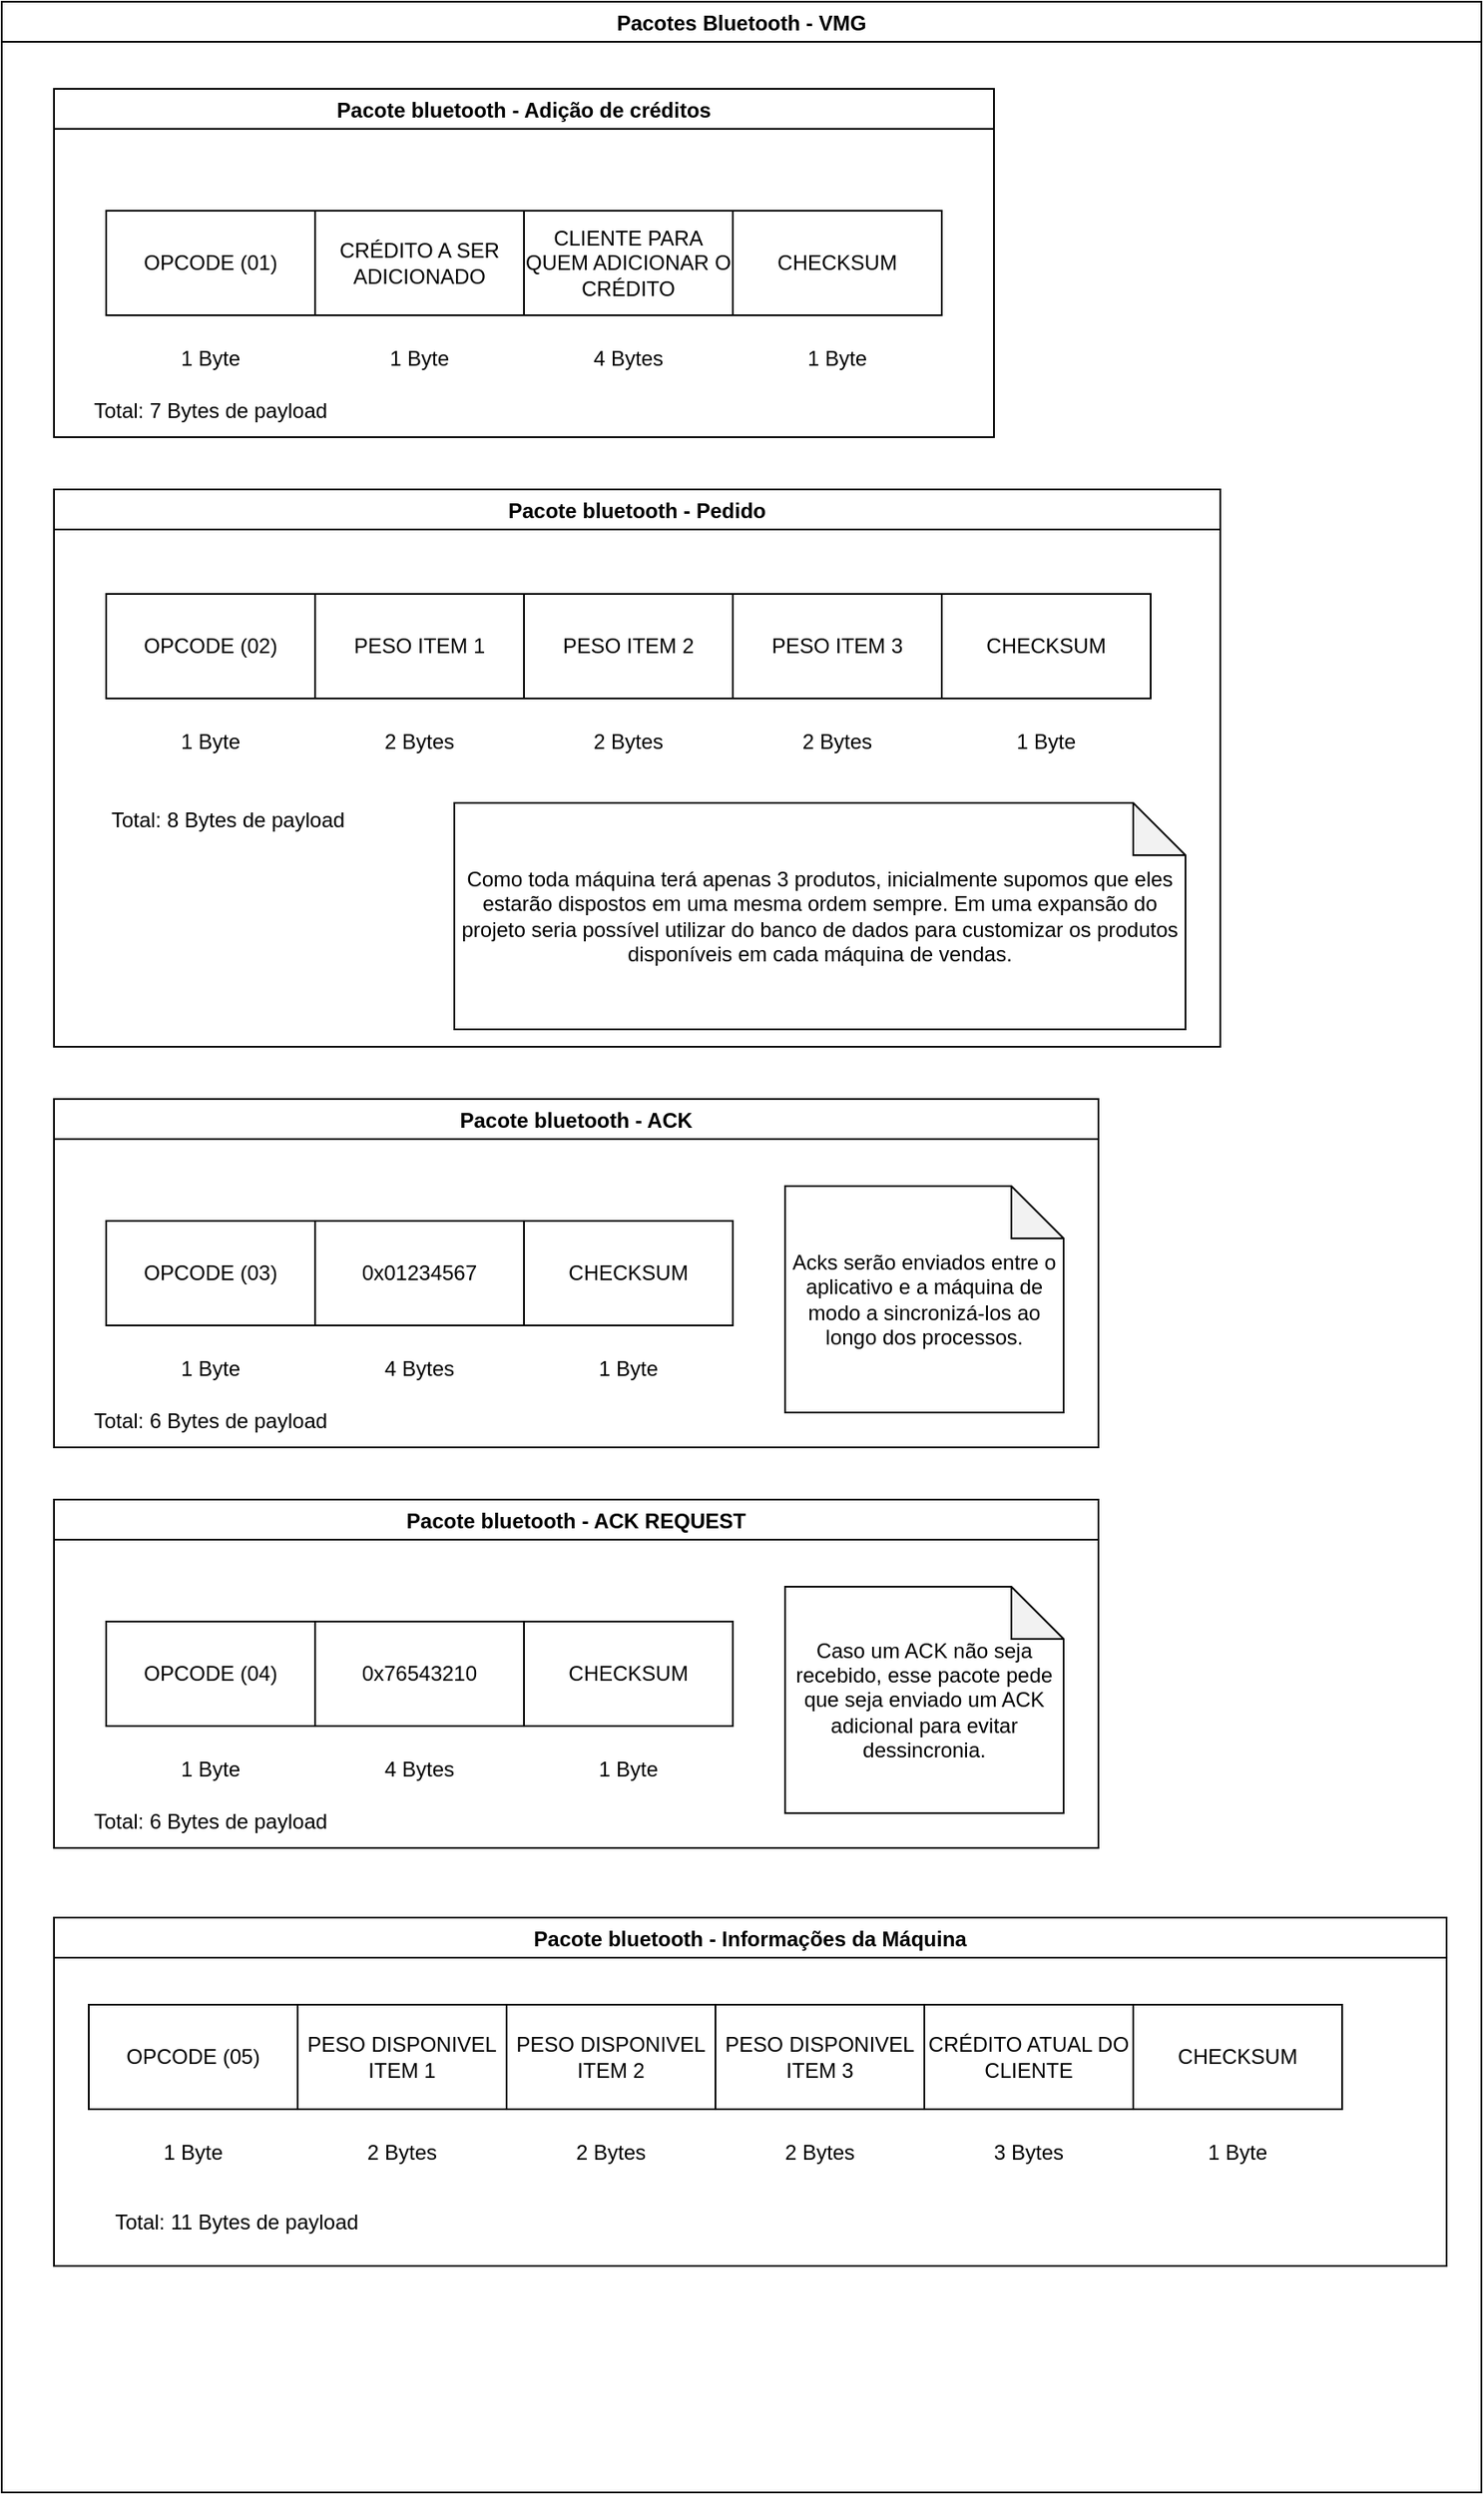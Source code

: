 <mxfile version="17.4.2" type="device"><diagram id="2KYZNR9nKg3js0D-JY5m" name="Page-1"><mxGraphModel dx="2122" dy="1615" grid="1" gridSize="10" guides="1" tooltips="1" connect="1" arrows="1" fold="1" page="1" pageScale="1" pageWidth="700" pageHeight="750" math="0" shadow="0"><root><mxCell id="0"/><mxCell id="1" parent="0"/><mxCell id="A_6qMOfjfYT9CLOdul4R-1" value="OPCODE (02)" style="rounded=0;whiteSpace=wrap;html=1;" parent="1" vertex="1"><mxGeometry x="50" y="230" width="120" height="60" as="geometry"/></mxCell><mxCell id="A_6qMOfjfYT9CLOdul4R-2" value="PESO ITEM 1" style="rounded=0;whiteSpace=wrap;html=1;" parent="1" vertex="1"><mxGeometry x="170" y="230" width="120" height="60" as="geometry"/></mxCell><mxCell id="A_6qMOfjfYT9CLOdul4R-3" value="PESO ITEM 2" style="rounded=0;whiteSpace=wrap;html=1;" parent="1" vertex="1"><mxGeometry x="290" y="230" width="120" height="60" as="geometry"/></mxCell><mxCell id="A_6qMOfjfYT9CLOdul4R-4" value="PESO ITEM 3" style="rounded=0;whiteSpace=wrap;html=1;" parent="1" vertex="1"><mxGeometry x="410" y="230" width="120" height="60" as="geometry"/></mxCell><mxCell id="A_6qMOfjfYT9CLOdul4R-5" value="CHECKSUM" style="rounded=0;whiteSpace=wrap;html=1;" parent="1" vertex="1"><mxGeometry x="530" y="230" width="120" height="60" as="geometry"/></mxCell><mxCell id="A_6qMOfjfYT9CLOdul4R-6" value="Pacote bluetooth - Pedido" style="swimlane;" parent="1" vertex="1"><mxGeometry x="20" y="170" width="670" height="320" as="geometry"/></mxCell><mxCell id="A_6qMOfjfYT9CLOdul4R-7" value="1 Byte" style="text;html=1;strokeColor=none;fillColor=none;align=center;verticalAlign=middle;whiteSpace=wrap;rounded=0;" parent="A_6qMOfjfYT9CLOdul4R-6" vertex="1"><mxGeometry x="60" y="130" width="60" height="30" as="geometry"/></mxCell><mxCell id="A_6qMOfjfYT9CLOdul4R-8" value="2 Bytes" style="text;html=1;strokeColor=none;fillColor=none;align=center;verticalAlign=middle;whiteSpace=wrap;rounded=0;" parent="A_6qMOfjfYT9CLOdul4R-6" vertex="1"><mxGeometry x="180" y="130" width="60" height="30" as="geometry"/></mxCell><mxCell id="A_6qMOfjfYT9CLOdul4R-9" value="2 Bytes" style="text;html=1;strokeColor=none;fillColor=none;align=center;verticalAlign=middle;whiteSpace=wrap;rounded=0;" parent="A_6qMOfjfYT9CLOdul4R-6" vertex="1"><mxGeometry x="300" y="130" width="60" height="30" as="geometry"/></mxCell><mxCell id="A_6qMOfjfYT9CLOdul4R-10" value="2 Bytes" style="text;html=1;strokeColor=none;fillColor=none;align=center;verticalAlign=middle;whiteSpace=wrap;rounded=0;" parent="A_6qMOfjfYT9CLOdul4R-6" vertex="1"><mxGeometry x="420" y="130" width="60" height="30" as="geometry"/></mxCell><mxCell id="A_6qMOfjfYT9CLOdul4R-11" value="1 Byte" style="text;html=1;strokeColor=none;fillColor=none;align=center;verticalAlign=middle;whiteSpace=wrap;rounded=0;" parent="A_6qMOfjfYT9CLOdul4R-6" vertex="1"><mxGeometry x="540" y="130" width="60" height="30" as="geometry"/></mxCell><mxCell id="A_6qMOfjfYT9CLOdul4R-12" value="Total: 8 Bytes de payload" style="text;html=1;strokeColor=none;fillColor=none;align=center;verticalAlign=middle;whiteSpace=wrap;rounded=0;" parent="A_6qMOfjfYT9CLOdul4R-6" vertex="1"><mxGeometry x="30" y="175" width="140" height="30" as="geometry"/></mxCell><mxCell id="A_6qMOfjfYT9CLOdul4R-13" value="Como toda máquina terá apenas 3 produtos, inicialmente supomos que eles estarão dispostos em uma mesma ordem sempre. Em uma expansão do projeto seria possível utilizar do banco de dados para customizar os produtos disponíveis em cada máquina de vendas." style="shape=note;whiteSpace=wrap;html=1;backgroundOutline=1;darkOpacity=0.05;" parent="A_6qMOfjfYT9CLOdul4R-6" vertex="1"><mxGeometry x="230" y="180" width="420" height="130" as="geometry"/></mxCell><mxCell id="A_6qMOfjfYT9CLOdul4R-18" value="Pacote bluetooth - Adição de créditos" style="swimlane;" parent="1" vertex="1"><mxGeometry x="20" y="-60" width="540" height="200" as="geometry"/></mxCell><mxCell id="A_6qMOfjfYT9CLOdul4R-14" value="OPCODE (01)" style="rounded=0;whiteSpace=wrap;html=1;" parent="A_6qMOfjfYT9CLOdul4R-18" vertex="1"><mxGeometry x="30" y="70" width="120" height="60" as="geometry"/></mxCell><mxCell id="A_6qMOfjfYT9CLOdul4R-15" value="CRÉDITO A SER ADICIONADO" style="rounded=0;whiteSpace=wrap;html=1;" parent="A_6qMOfjfYT9CLOdul4R-18" vertex="1"><mxGeometry x="150" y="70" width="120" height="60" as="geometry"/></mxCell><mxCell id="A_6qMOfjfYT9CLOdul4R-16" value="CLIENTE PARA QUEM ADICIONAR O CRÉDITO&lt;span style=&quot;color: rgba(0 , 0 , 0 , 0) ; font-family: monospace ; font-size: 0px&quot;&gt;%3CmxGraphModel%3E%3Croot%3E%3CmxCell%20id%3D%220%22%2F%3E%3CmxCell%20id%3D%221%22%20parent%3D%220%22%2F%3E%3CmxCell%20id%3D%222%22%20value%3D%22CR%C3%89DITO%20A%20SER%20ADICIONADO%22%20style%3D%22rounded%3D0%3BwhiteSpace%3Dwrap%3Bhtml%3D1%3B%22%20vertex%3D%221%22%20parent%3D%221%22%3E%3CmxGeometry%20x%3D%22160%22%20y%3D%2210%22%20width%3D%22120%22%20height%3D%2260%22%20as%3D%22geometry%22%2F%3E%3C%2FmxCell%3E%3C%2Froot%3E%3C%2FmxGraphModel%3E&lt;/span&gt;" style="rounded=0;whiteSpace=wrap;html=1;" parent="A_6qMOfjfYT9CLOdul4R-18" vertex="1"><mxGeometry x="270" y="70" width="120" height="60" as="geometry"/></mxCell><mxCell id="A_6qMOfjfYT9CLOdul4R-17" value="CHECKSUM" style="rounded=0;whiteSpace=wrap;html=1;" parent="A_6qMOfjfYT9CLOdul4R-18" vertex="1"><mxGeometry x="390" y="70" width="120" height="60" as="geometry"/></mxCell><mxCell id="A_6qMOfjfYT9CLOdul4R-19" value="1 Byte" style="text;html=1;strokeColor=none;fillColor=none;align=center;verticalAlign=middle;whiteSpace=wrap;rounded=0;" parent="A_6qMOfjfYT9CLOdul4R-18" vertex="1"><mxGeometry x="60" y="140" width="60" height="30" as="geometry"/></mxCell><mxCell id="A_6qMOfjfYT9CLOdul4R-20" value="1 Byte" style="text;html=1;strokeColor=none;fillColor=none;align=center;verticalAlign=middle;whiteSpace=wrap;rounded=0;" parent="A_6qMOfjfYT9CLOdul4R-18" vertex="1"><mxGeometry x="180" y="140" width="60" height="30" as="geometry"/></mxCell><mxCell id="A_6qMOfjfYT9CLOdul4R-21" value="4 Bytes" style="text;html=1;strokeColor=none;fillColor=none;align=center;verticalAlign=middle;whiteSpace=wrap;rounded=0;" parent="A_6qMOfjfYT9CLOdul4R-18" vertex="1"><mxGeometry x="300" y="140" width="60" height="30" as="geometry"/></mxCell><mxCell id="A_6qMOfjfYT9CLOdul4R-22" value="1 Byte" style="text;html=1;strokeColor=none;fillColor=none;align=center;verticalAlign=middle;whiteSpace=wrap;rounded=0;" parent="A_6qMOfjfYT9CLOdul4R-18" vertex="1"><mxGeometry x="420" y="140" width="60" height="30" as="geometry"/></mxCell><mxCell id="A_6qMOfjfYT9CLOdul4R-23" value="Total: 7 Bytes de payload" style="text;html=1;strokeColor=none;fillColor=none;align=center;verticalAlign=middle;whiteSpace=wrap;rounded=0;" parent="A_6qMOfjfYT9CLOdul4R-18" vertex="1"><mxGeometry x="20" y="170" width="140" height="30" as="geometry"/></mxCell><mxCell id="A_6qMOfjfYT9CLOdul4R-24" value="Pacote bluetooth - ACK" style="swimlane;" parent="1" vertex="1"><mxGeometry x="20" y="520" width="600" height="200" as="geometry"/></mxCell><mxCell id="A_6qMOfjfYT9CLOdul4R-25" value="OPCODE (03)" style="rounded=0;whiteSpace=wrap;html=1;" parent="A_6qMOfjfYT9CLOdul4R-24" vertex="1"><mxGeometry x="30" y="70" width="120" height="60" as="geometry"/></mxCell><mxCell id="A_6qMOfjfYT9CLOdul4R-26" value="0x01234567" style="rounded=0;whiteSpace=wrap;html=1;" parent="A_6qMOfjfYT9CLOdul4R-24" vertex="1"><mxGeometry x="150" y="70" width="120" height="60" as="geometry"/></mxCell><mxCell id="A_6qMOfjfYT9CLOdul4R-28" value="CHECKSUM" style="rounded=0;whiteSpace=wrap;html=1;" parent="A_6qMOfjfYT9CLOdul4R-24" vertex="1"><mxGeometry x="270" y="70" width="120" height="60" as="geometry"/></mxCell><mxCell id="A_6qMOfjfYT9CLOdul4R-29" value="1 Byte" style="text;html=1;strokeColor=none;fillColor=none;align=center;verticalAlign=middle;whiteSpace=wrap;rounded=0;" parent="A_6qMOfjfYT9CLOdul4R-24" vertex="1"><mxGeometry x="60" y="140" width="60" height="30" as="geometry"/></mxCell><mxCell id="A_6qMOfjfYT9CLOdul4R-30" value="4 Bytes" style="text;html=1;strokeColor=none;fillColor=none;align=center;verticalAlign=middle;whiteSpace=wrap;rounded=0;" parent="A_6qMOfjfYT9CLOdul4R-24" vertex="1"><mxGeometry x="180" y="140" width="60" height="30" as="geometry"/></mxCell><mxCell id="A_6qMOfjfYT9CLOdul4R-31" value="1 Byte" style="text;html=1;strokeColor=none;fillColor=none;align=center;verticalAlign=middle;whiteSpace=wrap;rounded=0;" parent="A_6qMOfjfYT9CLOdul4R-24" vertex="1"><mxGeometry x="300" y="140" width="60" height="30" as="geometry"/></mxCell><mxCell id="A_6qMOfjfYT9CLOdul4R-33" value="Total: 6 Bytes de payload" style="text;html=1;strokeColor=none;fillColor=none;align=center;verticalAlign=middle;whiteSpace=wrap;rounded=0;" parent="A_6qMOfjfYT9CLOdul4R-24" vertex="1"><mxGeometry x="20" y="170" width="140" height="30" as="geometry"/></mxCell><mxCell id="A_6qMOfjfYT9CLOdul4R-34" value="Acks serão enviados entre o aplicativo e a máquina de modo a sincronizá-los ao longo dos processos." style="shape=note;whiteSpace=wrap;html=1;backgroundOutline=1;darkOpacity=0.05;" parent="A_6qMOfjfYT9CLOdul4R-24" vertex="1"><mxGeometry x="420" y="50" width="160" height="130" as="geometry"/></mxCell><mxCell id="A_6qMOfjfYT9CLOdul4R-36" value="Pacote bluetooth - ACK REQUEST" style="swimlane;" parent="1" vertex="1"><mxGeometry x="20" y="750" width="600" height="200" as="geometry"/></mxCell><mxCell id="A_6qMOfjfYT9CLOdul4R-37" value="OPCODE (04)" style="rounded=0;whiteSpace=wrap;html=1;" parent="A_6qMOfjfYT9CLOdul4R-36" vertex="1"><mxGeometry x="30" y="70" width="120" height="60" as="geometry"/></mxCell><mxCell id="A_6qMOfjfYT9CLOdul4R-38" value="0x76543210" style="rounded=0;whiteSpace=wrap;html=1;" parent="A_6qMOfjfYT9CLOdul4R-36" vertex="1"><mxGeometry x="150" y="70" width="120" height="60" as="geometry"/></mxCell><mxCell id="A_6qMOfjfYT9CLOdul4R-39" value="CHECKSUM" style="rounded=0;whiteSpace=wrap;html=1;" parent="A_6qMOfjfYT9CLOdul4R-36" vertex="1"><mxGeometry x="270" y="70" width="120" height="60" as="geometry"/></mxCell><mxCell id="A_6qMOfjfYT9CLOdul4R-40" value="1 Byte" style="text;html=1;strokeColor=none;fillColor=none;align=center;verticalAlign=middle;whiteSpace=wrap;rounded=0;" parent="A_6qMOfjfYT9CLOdul4R-36" vertex="1"><mxGeometry x="60" y="140" width="60" height="30" as="geometry"/></mxCell><mxCell id="A_6qMOfjfYT9CLOdul4R-41" value="4 Bytes" style="text;html=1;strokeColor=none;fillColor=none;align=center;verticalAlign=middle;whiteSpace=wrap;rounded=0;" parent="A_6qMOfjfYT9CLOdul4R-36" vertex="1"><mxGeometry x="180" y="140" width="60" height="30" as="geometry"/></mxCell><mxCell id="A_6qMOfjfYT9CLOdul4R-42" value="1 Byte" style="text;html=1;strokeColor=none;fillColor=none;align=center;verticalAlign=middle;whiteSpace=wrap;rounded=0;" parent="A_6qMOfjfYT9CLOdul4R-36" vertex="1"><mxGeometry x="300" y="140" width="60" height="30" as="geometry"/></mxCell><mxCell id="A_6qMOfjfYT9CLOdul4R-43" value="Total: 6 Bytes de payload" style="text;html=1;strokeColor=none;fillColor=none;align=center;verticalAlign=middle;whiteSpace=wrap;rounded=0;" parent="A_6qMOfjfYT9CLOdul4R-36" vertex="1"><mxGeometry x="20" y="170" width="140" height="30" as="geometry"/></mxCell><mxCell id="A_6qMOfjfYT9CLOdul4R-44" value="Caso um ACK não seja recebido, esse pacote pede que seja enviado um ACK adicional para evitar dessincronia." style="shape=note;whiteSpace=wrap;html=1;backgroundOutline=1;darkOpacity=0.05;" parent="A_6qMOfjfYT9CLOdul4R-36" vertex="1"><mxGeometry x="420" y="50" width="160" height="130" as="geometry"/></mxCell><mxCell id="A_6qMOfjfYT9CLOdul4R-45" value="Pacotes Bluetooth - VMG" style="swimlane;" parent="1" vertex="1"><mxGeometry x="-10" y="-110" width="850" height="1430" as="geometry"/></mxCell><mxCell id="1npycohc3llSujN_o3LX-10" value="Pacote bluetooth - Informações da Máquina" style="swimlane;rounded=0;strokeWidth=1;" vertex="1" parent="A_6qMOfjfYT9CLOdul4R-45"><mxGeometry x="30" y="1100" width="800" height="200" as="geometry"/></mxCell><mxCell id="1npycohc3llSujN_o3LX-11" value="OPCODE (05)" style="rounded=0;whiteSpace=wrap;html=1;" vertex="1" parent="1npycohc3llSujN_o3LX-10"><mxGeometry x="20" y="50" width="120" height="60" as="geometry"/></mxCell><mxCell id="1npycohc3llSujN_o3LX-12" value="PESO DISPONIVEL ITEM 1" style="rounded=0;whiteSpace=wrap;html=1;" vertex="1" parent="1npycohc3llSujN_o3LX-10"><mxGeometry x="140" y="50" width="120" height="60" as="geometry"/></mxCell><mxCell id="1npycohc3llSujN_o3LX-13" value="PESO DISPONIVEL ITEM 2" style="rounded=0;whiteSpace=wrap;html=1;" vertex="1" parent="1npycohc3llSujN_o3LX-10"><mxGeometry x="260" y="50" width="120" height="60" as="geometry"/></mxCell><mxCell id="1npycohc3llSujN_o3LX-14" value="PESO DISPONIVEL ITEM 3" style="rounded=0;whiteSpace=wrap;html=1;" vertex="1" parent="1npycohc3llSujN_o3LX-10"><mxGeometry x="380" y="50" width="120" height="60" as="geometry"/></mxCell><mxCell id="1npycohc3llSujN_o3LX-15" value="CHECKSUM" style="rounded=0;whiteSpace=wrap;html=1;" vertex="1" parent="1npycohc3llSujN_o3LX-10"><mxGeometry x="620" y="50" width="120" height="60" as="geometry"/></mxCell><mxCell id="1npycohc3llSujN_o3LX-16" value="1 Byte" style="text;html=1;strokeColor=none;fillColor=none;align=center;verticalAlign=middle;whiteSpace=wrap;rounded=0;" vertex="1" parent="1npycohc3llSujN_o3LX-10"><mxGeometry x="50" y="120" width="60" height="30" as="geometry"/></mxCell><mxCell id="1npycohc3llSujN_o3LX-17" value="2 Bytes" style="text;html=1;strokeColor=none;fillColor=none;align=center;verticalAlign=middle;whiteSpace=wrap;rounded=0;" vertex="1" parent="1npycohc3llSujN_o3LX-10"><mxGeometry x="170" y="120" width="60" height="30" as="geometry"/></mxCell><mxCell id="1npycohc3llSujN_o3LX-18" value="2 Bytes" style="text;html=1;strokeColor=none;fillColor=none;align=center;verticalAlign=middle;whiteSpace=wrap;rounded=0;" vertex="1" parent="1npycohc3llSujN_o3LX-10"><mxGeometry x="290" y="120" width="60" height="30" as="geometry"/></mxCell><mxCell id="1npycohc3llSujN_o3LX-19" value="2 Bytes" style="text;html=1;strokeColor=none;fillColor=none;align=center;verticalAlign=middle;whiteSpace=wrap;rounded=0;" vertex="1" parent="1npycohc3llSujN_o3LX-10"><mxGeometry x="410" y="120" width="60" height="30" as="geometry"/></mxCell><mxCell id="1npycohc3llSujN_o3LX-20" value="1 Byte" style="text;html=1;strokeColor=none;fillColor=none;align=center;verticalAlign=middle;whiteSpace=wrap;rounded=0;" vertex="1" parent="1npycohc3llSujN_o3LX-10"><mxGeometry x="650" y="120" width="60" height="30" as="geometry"/></mxCell><mxCell id="1npycohc3llSujN_o3LX-21" value="CRÉDITO ATUAL DO CLIENTE" style="rounded=0;whiteSpace=wrap;html=1;" vertex="1" parent="1npycohc3llSujN_o3LX-10"><mxGeometry x="500" y="50" width="120" height="60" as="geometry"/></mxCell><mxCell id="1npycohc3llSujN_o3LX-23" value="3 Bytes" style="text;html=1;strokeColor=none;fillColor=none;align=center;verticalAlign=middle;whiteSpace=wrap;rounded=0;" vertex="1" parent="1npycohc3llSujN_o3LX-10"><mxGeometry x="530" y="120" width="60" height="30" as="geometry"/></mxCell><mxCell id="1npycohc3llSujN_o3LX-24" value="Total: 11 Bytes de payload" style="text;html=1;strokeColor=none;fillColor=none;align=center;verticalAlign=middle;whiteSpace=wrap;rounded=0;" vertex="1" parent="1npycohc3llSujN_o3LX-10"><mxGeometry x="20" y="160" width="170" height="30" as="geometry"/></mxCell></root></mxGraphModel></diagram></mxfile>